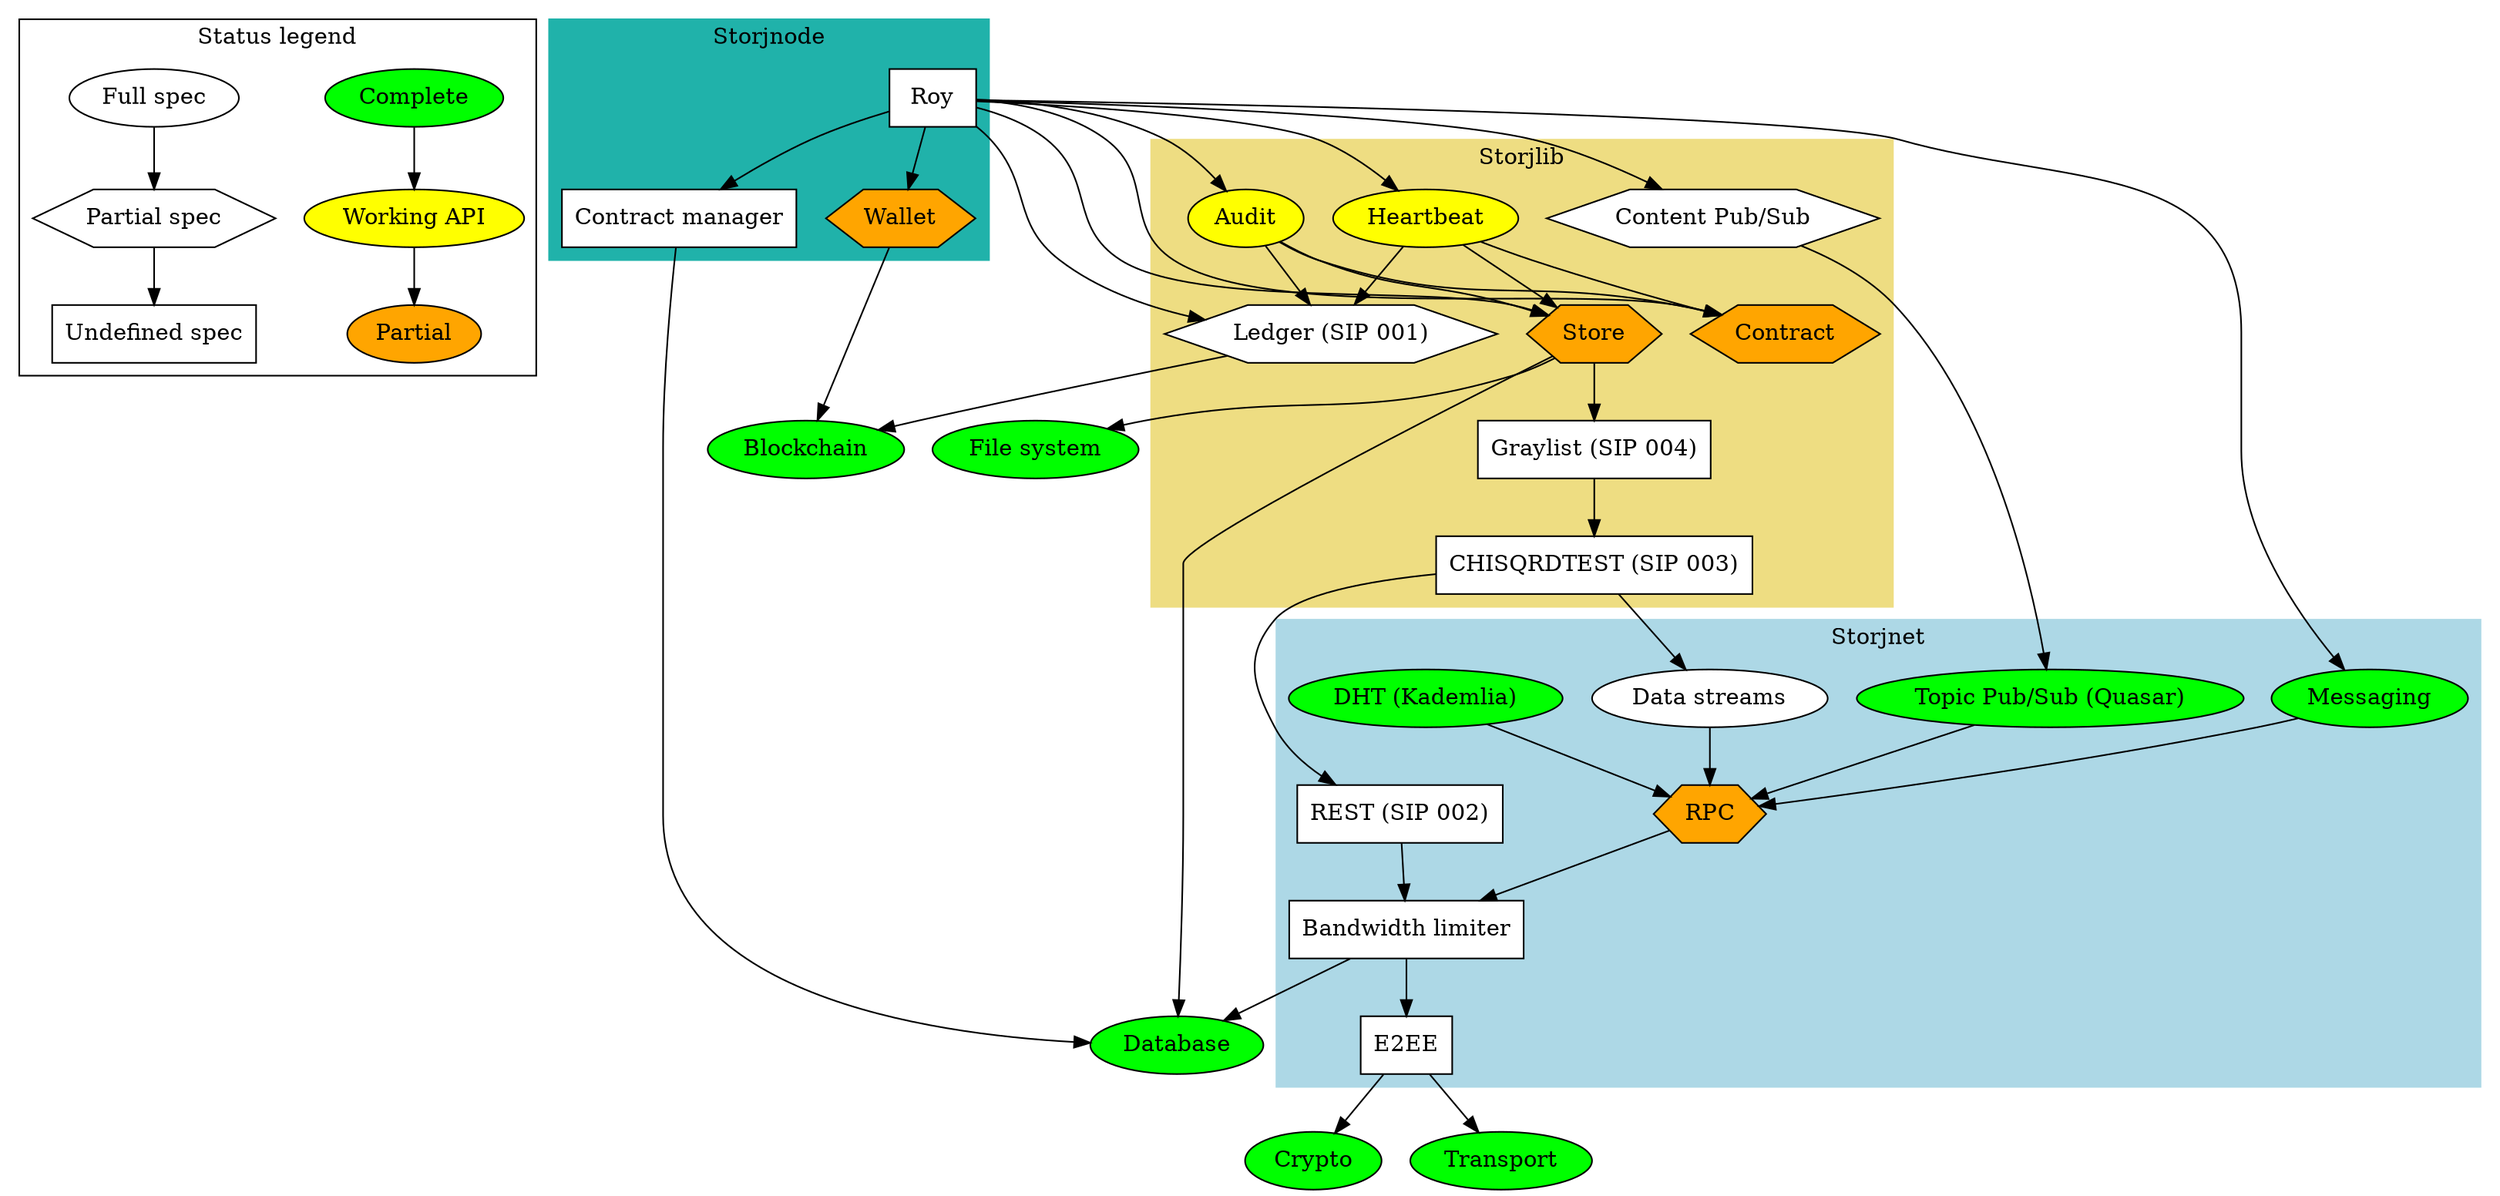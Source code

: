 // syntax guide: http://www.graphviz.org/pdf/dotguide.pdf
// compile png: `dot -Tpng status.dot -o status.png`
// compile pdf: `dot -Tpdf status.dot -o status.pdf`


digraph G {
    node [shape="box", style="filled", color="black", fillcolor="white"];

    // LEGEND
    subgraph cluster_0 {
        label = "Status legend";

        "Complete" [fillcolor=green, shape=ellipse];
        "Working API" [fillcolor=yellow, shape=ellipse];
        "Partial" [fillcolor=orange, shape=ellipse];

        "Full spec" [shape=ellipse];
        "Partial spec" [shape=hexagon];
        "Undefined spec" [shape=box];
    };
    "Complete" -> "Working API" -> "Partial";
    "Full spec" -> "Partial spec" -> "Undefined spec";


    // STORJNET
    subgraph cluster_1 {
        label = "Storjnet";
        style=filled;
        color=lightblue;

        "DHT (Kademlia)" [fillcolor=green, shape=ellipse];
        "Topic Pub/Sub (Quasar)" [fillcolor=green, shape=ellipse]; // enable publishing and subscribing to events
        "Data streams" [shape=ellipse]; // full duplex data transfer
        "Messaging" [fillcolor=green, shape=ellipse]; // to shortcut the pubsub after peer found
        "RPC" [fillcolor=orange, shape=hexagon]; // rpc calls and data transfer between clients
        "E2EE"; // End-to-end encryption
        "Bandwidth limiter";
        "REST (SIP 002)"; // put/get shards
    };
    "DHT (Kademlia)" -> "RPC";
    "Topic Pub/Sub (Quasar)" -> "RPC";
    "Messaging" -> "RPC";
    "Data streams" -> "RPC";
    "RPC" -> "Bandwidth limiter";
    "REST (SIP 002)" -> "Bandwidth limiter";
    "Bandwidth limiter" -> "E2EE";
    "E2EE" -> "Crypto";
    "E2EE" -> "Transport";
    "Bandwidth limiter" -> "Database";

    // STORJLIB
    subgraph cluster_2 {
        label = "Storjlib";
        style=filled;
        color=lightgoldenrod;

        "Contract" [fillcolor=orange, shape=hexagon]; // terms of a storage contract between peers
        "Audit" [fillcolor=yellow, shape=ellipse]; // track state of a contract over time
        "Store" [fillcolor=orange, shape=hexagon];
        "Heartbeat" [fillcolor=yellow, shape=ellipse];
        "Ledger (SIP 001)" [shape=hexagon];
        "Graylist (SIP 004)";
        "CHISQRDTEST (SIP 003)";
        "Content Pub/Sub" [shape=hexagon]; // enable publishing and subscribing to events
    };
    "Content Pub/Sub" -> "Topic Pub/Sub (Quasar)";
    "Audit" -> "Contract"; // when/how to perform the audit
    "Audit" -> "Store"; // perform audit challange
    "Audit" -> "Ledger (SIP 001)"; // save result in ledger
    "Heartbeat" -> "Contract";
    "Heartbeat" -> "Store"; // perform heartbeat challange
    "Heartbeat" -> "Ledger (SIP 001)"; // save result in ledger
    "Store" -> "File system";
    "Store" -> "Graylist (SIP 004)";
    "Store" -> "Database";
    "Ledger (SIP 001)" -> "Blockchain";
    "Graylist (SIP 004)" -> "CHISQRDTEST (SIP 003)";
    "CHISQRDTEST (SIP 003)" -> "Data streams";
    "CHISQRDTEST (SIP 003)" -> "REST (SIP 002)";

    // STORJNODE
    subgraph cluster_3 {
        label = "Storjnode";
        style=filled;
        color=lightseagreen;

        "Roy"; // for sending/receiving of funds for services used 
        "Wallet" [fillcolor=orange, shape=hexagon];
        "Contract manager"; // Store contracts
    };
    "Roy" -> "Contract manager";
    "Contract manager" -> "Database";
    "Wallet" -> "Blockchain";
    "Roy" -> "Content Pub/Sub"; // ask/bid on contracts
    "Roy" -> "Messaging";
    "Roy" -> "Audit"; // perform audits
    "Roy" -> "Contract"; // verify agreed to use/provide a service
    "Roy" -> "Heartbeat";
    "Roy" -> "Ledger (SIP 001)"; // verify service was used/provided
    "Roy" -> "Wallet"; // transfer funds
    "Roy" -> "Store";

    // EXTERNAL
    "File system" [fillcolor=green, shape=ellipse];
    "Crypto" [fillcolor=green, shape=ellipse];
    "Database" [fillcolor=green, shape=ellipse];
    "Blockchain" [fillcolor=green, shape=ellipse];
    "Transport" [fillcolor=green, shape=ellipse];
}
